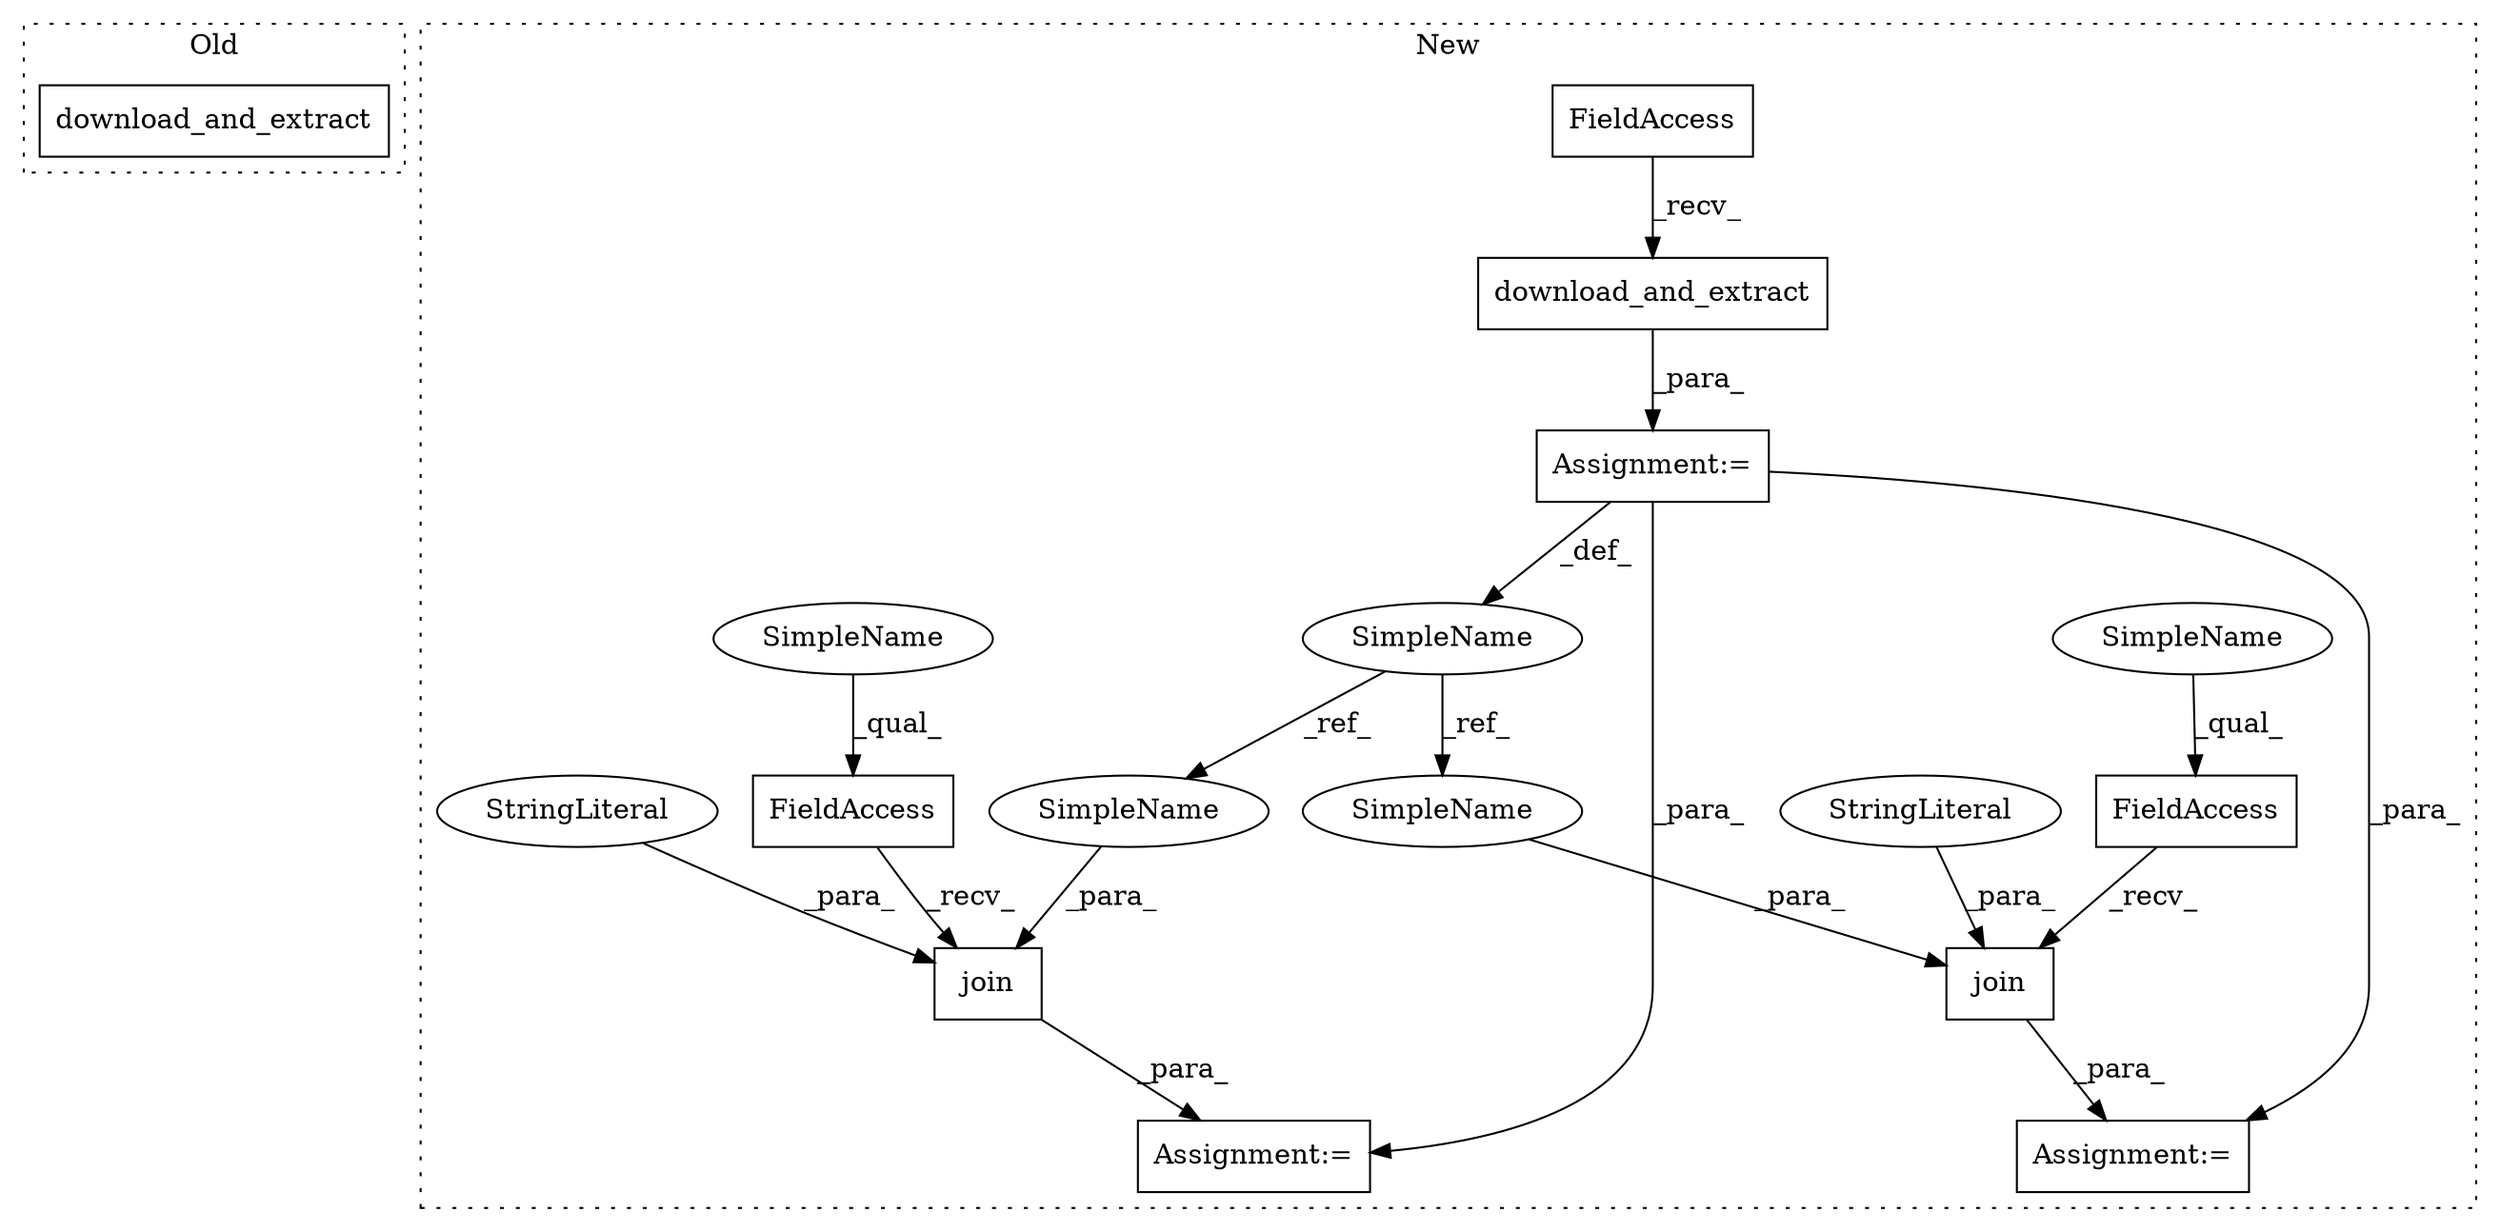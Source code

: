 digraph G {
subgraph cluster0 {
1 [label="download_and_extract" a="32" s="850" l="22" shape="box"];
label = "Old";
style="dotted";
}
subgraph cluster1 {
2 [label="join" a="32" s="1004,1047" l="5,1" shape="box"];
3 [label="FieldAccess" a="22" s="996" l="7" shape="box"];
4 [label="FieldAccess" a="22" s="929" l="7" shape="box"];
5 [label="download_and_extract" a="32" s="893" l="22" shape="box"];
6 [label="FieldAccess" a="22" s="862" l="30" shape="box"];
7 [label="SimpleName" a="42" s="853" l="8" shape="ellipse"];
8 [label="join" a="32" s="937,980" l="5,1" shape="box"];
9 [label="Assignment:=" a="7" s="861" l="1" shape="box"];
10 [label="Assignment:=" a="7" s="995" l="1" shape="box"];
11 [label="Assignment:=" a="7" s="928" l="1" shape="box"];
12 [label="StringLiteral" a="45" s="1018" l="29" shape="ellipse"];
13 [label="StringLiteral" a="45" s="951" l="29" shape="ellipse"];
14 [label="SimpleName" a="42" s="942" l="8" shape="ellipse"];
15 [label="SimpleName" a="42" s="1009" l="8" shape="ellipse"];
16 [label="SimpleName" a="42" s="996" l="2" shape="ellipse"];
17 [label="SimpleName" a="42" s="929" l="2" shape="ellipse"];
label = "New";
style="dotted";
}
2 -> 10 [label="_para_"];
3 -> 2 [label="_recv_"];
4 -> 8 [label="_recv_"];
5 -> 9 [label="_para_"];
6 -> 5 [label="_recv_"];
7 -> 14 [label="_ref_"];
7 -> 15 [label="_ref_"];
8 -> 11 [label="_para_"];
9 -> 10 [label="_para_"];
9 -> 7 [label="_def_"];
9 -> 11 [label="_para_"];
12 -> 2 [label="_para_"];
13 -> 8 [label="_para_"];
14 -> 8 [label="_para_"];
15 -> 2 [label="_para_"];
16 -> 3 [label="_qual_"];
17 -> 4 [label="_qual_"];
}